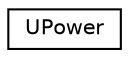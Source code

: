 digraph G
{
  edge [fontname="Helvetica",fontsize="10",labelfontname="Helvetica",labelfontsize="10"];
  node [fontname="Helvetica",fontsize="10",shape=record];
  rankdir=LR;
  Node1 [label="UPower",height=0.2,width=0.4,color="black", fillcolor="white", style="filled",URL="$classUPower.html"];
}
